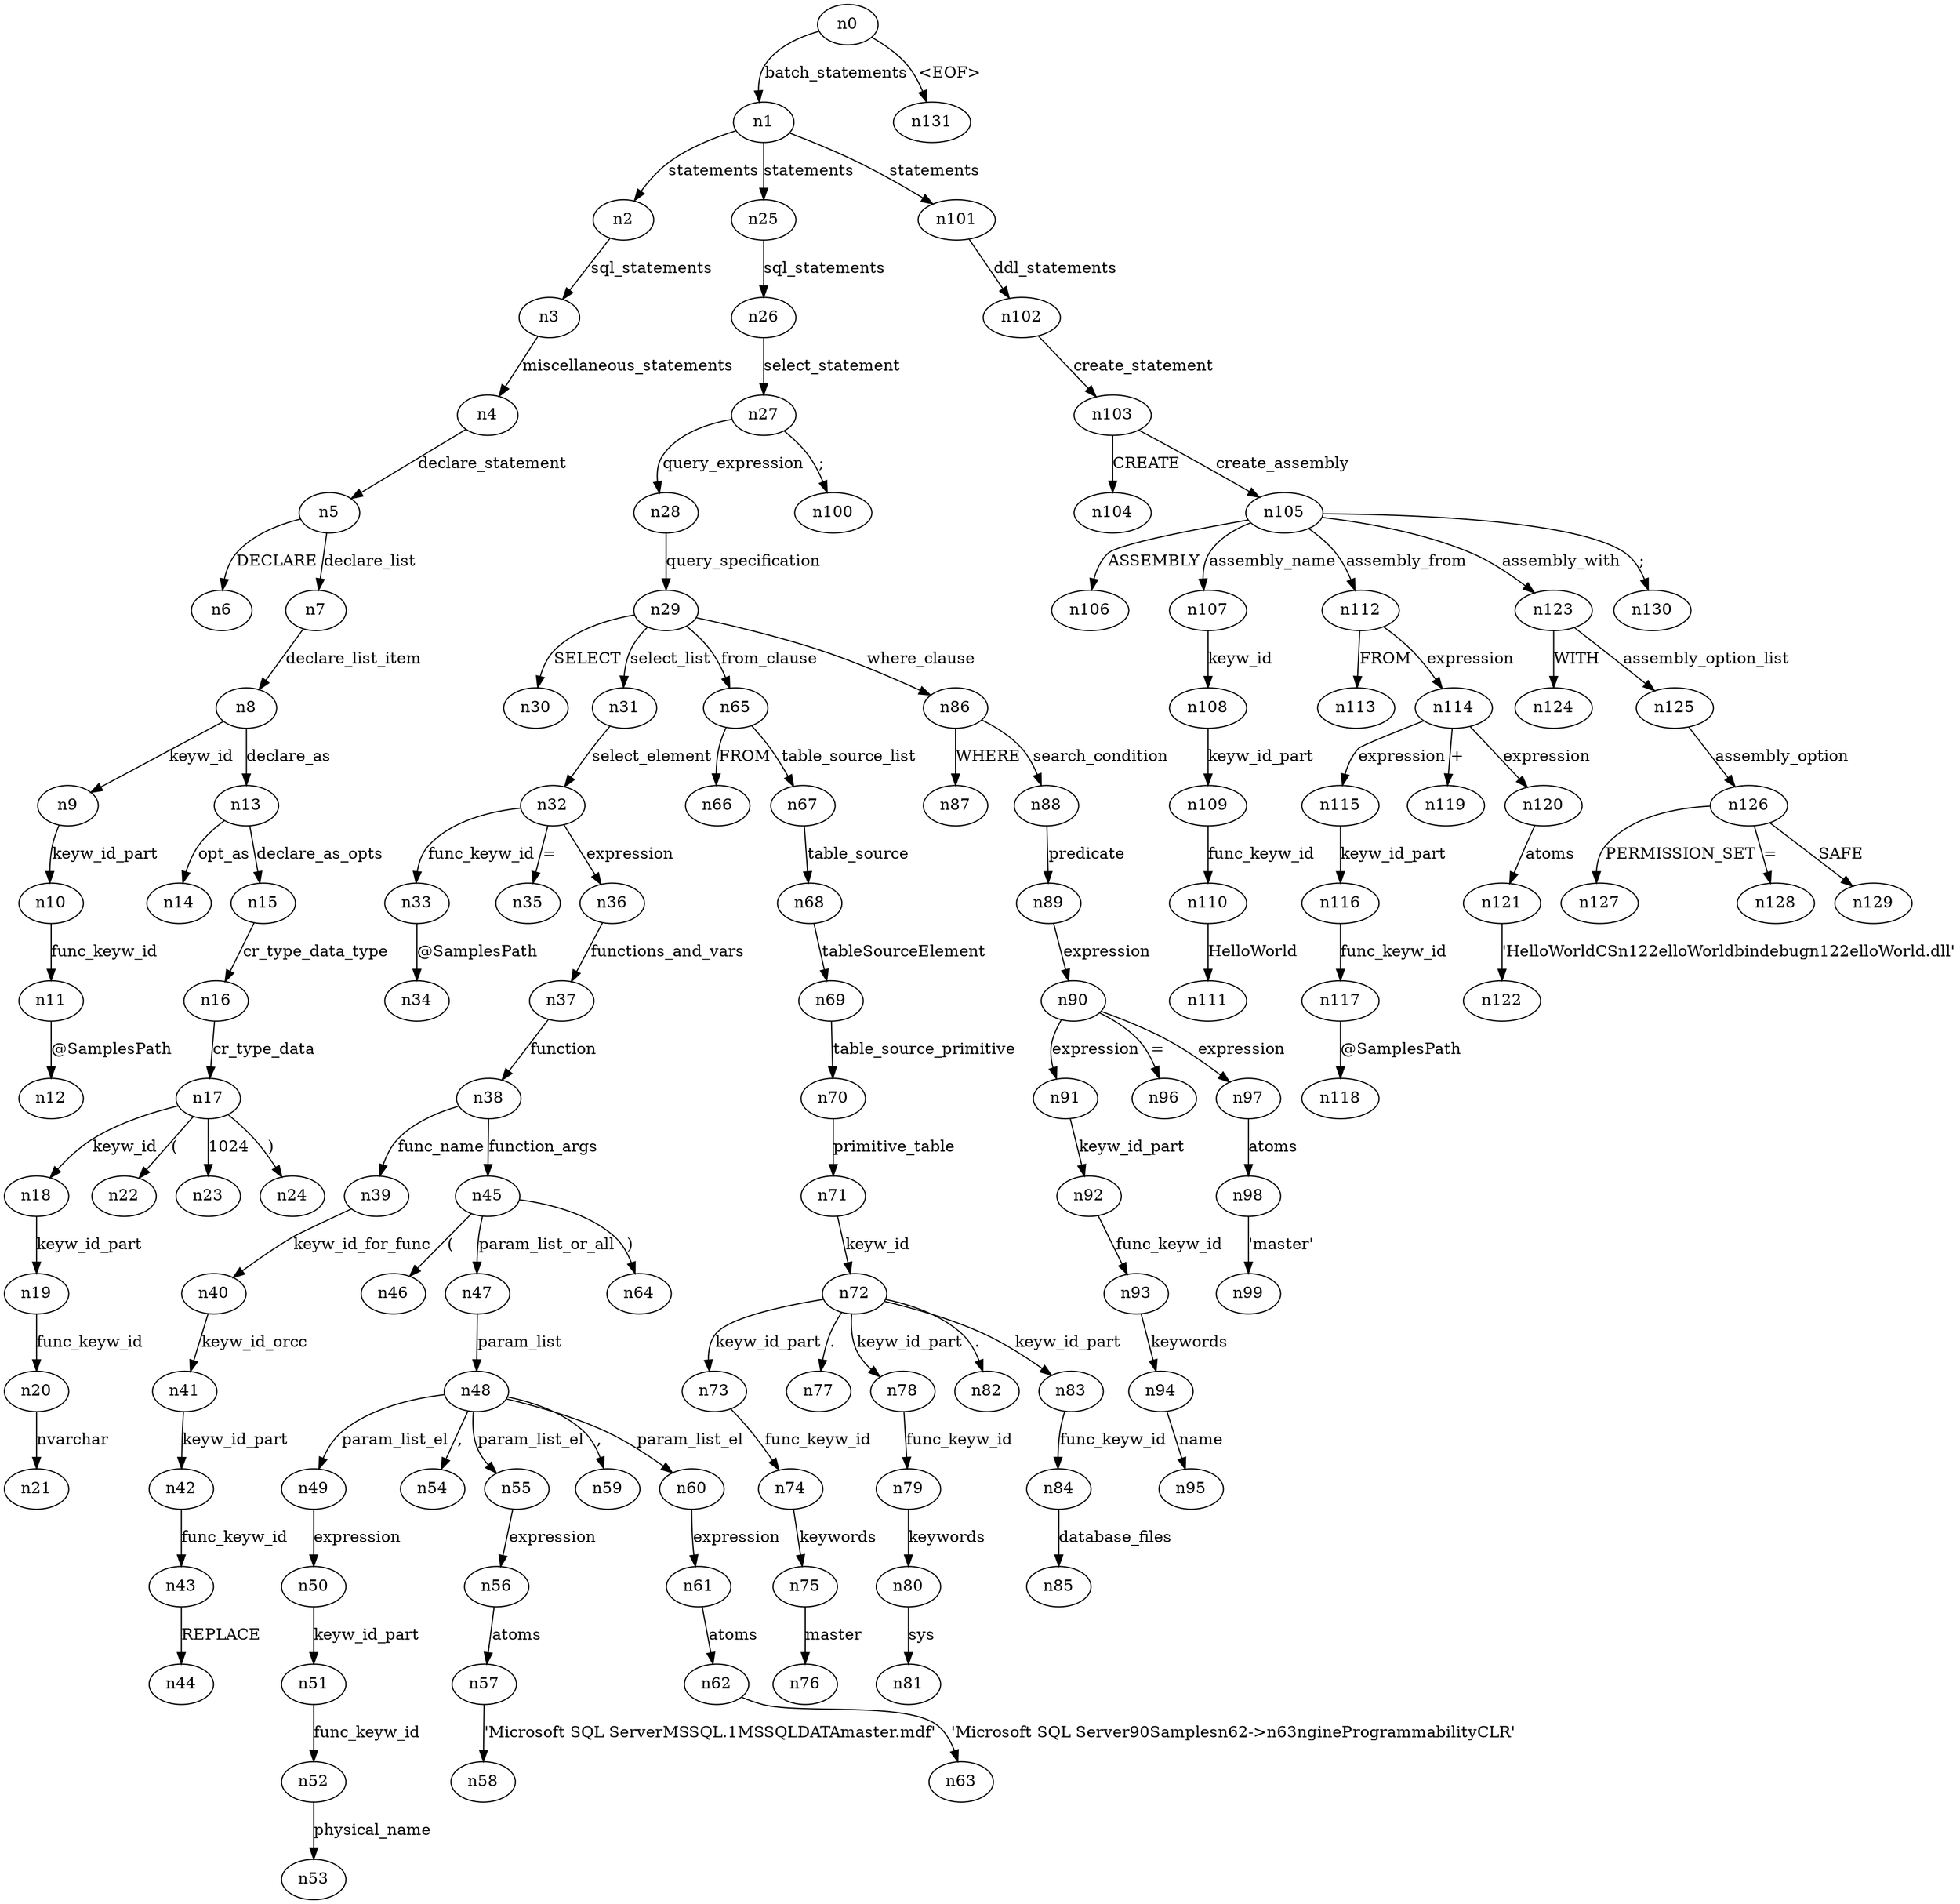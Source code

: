 digraph ParseTree {
  n0 -> n1 [label="batch_statements"];
  n1 -> n2 [label="statements"];
  n2 -> n3 [label="sql_statements"];
  n3 -> n4 [label="miscellaneous_statements"];
  n4 -> n5 [label="declare_statement"];
  n5 -> n6 [label="DECLARE"];
  n5 -> n7 [label="declare_list"];
  n7 -> n8 [label="declare_list_item"];
  n8 -> n9 [label="keyw_id"];
  n9 -> n10 [label="keyw_id_part"];
  n10 -> n11 [label="func_keyw_id"];
  n11 -> n12 [label="@SamplesPath"];
  n8 -> n13 [label="declare_as"];
  n13 -> n14 [label="opt_as"];
  n13 -> n15 [label="declare_as_opts"];
  n15 -> n16 [label="cr_type_data_type"];
  n16 -> n17 [label="cr_type_data"];
  n17 -> n18 [label="keyw_id"];
  n18 -> n19 [label="keyw_id_part"];
  n19 -> n20 [label="func_keyw_id"];
  n20 -> n21 [label="nvarchar"];
  n17 -> n22 [label="("];
  n17 -> n23 [label="1024"];
  n17 -> n24 [label=")"];
  n1 -> n25 [label="statements"];
  n25 -> n26 [label="sql_statements"];
  n26 -> n27 [label="select_statement"];
  n27 -> n28 [label="query_expression"];
  n28 -> n29 [label="query_specification"];
  n29 -> n30 [label="SELECT"];
  n29 -> n31 [label="select_list"];
  n31 -> n32 [label="select_element"];
  n32 -> n33 [label="func_keyw_id"];
  n33 -> n34 [label="@SamplesPath"];
  n32 -> n35 [label="="];
  n32 -> n36 [label="expression"];
  n36 -> n37 [label="functions_and_vars"];
  n37 -> n38 [label="function"];
  n38 -> n39 [label="func_name"];
  n39 -> n40 [label="keyw_id_for_func"];
  n40 -> n41 [label="keyw_id_orcc"];
  n41 -> n42 [label="keyw_id_part"];
  n42 -> n43 [label="func_keyw_id"];
  n43 -> n44 [label="REPLACE"];
  n38 -> n45 [label="function_args"];
  n45 -> n46 [label="("];
  n45 -> n47 [label="param_list_or_all"];
  n47 -> n48 [label="param_list"];
  n48 -> n49 [label="param_list_el"];
  n49 -> n50 [label="expression"];
  n50 -> n51 [label="keyw_id_part"];
  n51 -> n52 [label="func_keyw_id"];
  n52 -> n53 [label="physical_name"];
  n48 -> n54 [label=","];
  n48 -> n55 [label="param_list_el"];
  n55 -> n56 [label="expression"];
  n56 -> n57 [label="atoms"];
  n57 -> n58 [label="'Microsoft SQL Server\MSSQL.1\MSSQL\DATA\master.mdf'"];
  n48 -> n59 [label=","];
  n48 -> n60 [label="param_list_el"];
  n60 -> n61 [label="expression"];
  n61 -> n62 [label="atoms"];
  n62 -> n63 [label="'Microsoft SQL Server\90\Samples\Engine\Programmability\CLR\'"];
  n45 -> n64 [label=")"];
  n29 -> n65 [label="from_clause"];
  n65 -> n66 [label="FROM"];
  n65 -> n67 [label="table_source_list"];
  n67 -> n68 [label="table_source"];
  n68 -> n69 [label="tableSourceElement"];
  n69 -> n70 [label="table_source_primitive"];
  n70 -> n71 [label="primitive_table"];
  n71 -> n72 [label="keyw_id"];
  n72 -> n73 [label="keyw_id_part"];
  n73 -> n74 [label="func_keyw_id"];
  n74 -> n75 [label="keywords"];
  n75 -> n76 [label="master"];
  n72 -> n77 [label="."];
  n72 -> n78 [label="keyw_id_part"];
  n78 -> n79 [label="func_keyw_id"];
  n79 -> n80 [label="keywords"];
  n80 -> n81 [label="sys"];
  n72 -> n82 [label="."];
  n72 -> n83 [label="keyw_id_part"];
  n83 -> n84 [label="func_keyw_id"];
  n84 -> n85 [label="database_files"];
  n29 -> n86 [label="where_clause"];
  n86 -> n87 [label="WHERE"];
  n86 -> n88 [label="search_condition"];
  n88 -> n89 [label="predicate"];
  n89 -> n90 [label="expression"];
  n90 -> n91 [label="expression"];
  n91 -> n92 [label="keyw_id_part"];
  n92 -> n93 [label="func_keyw_id"];
  n93 -> n94 [label="keywords"];
  n94 -> n95 [label="name"];
  n90 -> n96 [label="="];
  n90 -> n97 [label="expression"];
  n97 -> n98 [label="atoms"];
  n98 -> n99 [label="'master'"];
  n27 -> n100 [label=";"];
  n1 -> n101 [label="statements"];
  n101 -> n102 [label="ddl_statements"];
  n102 -> n103 [label="create_statement"];
  n103 -> n104 [label="CREATE"];
  n103 -> n105 [label="create_assembly"];
  n105 -> n106 [label="ASSEMBLY"];
  n105 -> n107 [label="assembly_name"];
  n107 -> n108 [label="keyw_id"];
  n108 -> n109 [label="keyw_id_part"];
  n109 -> n110 [label="func_keyw_id"];
  n110 -> n111 [label="HelloWorld"];
  n105 -> n112 [label="assembly_from"];
  n112 -> n113 [label="FROM"];
  n112 -> n114 [label="expression"];
  n114 -> n115 [label="expression"];
  n115 -> n116 [label="keyw_id_part"];
  n116 -> n117 [label="func_keyw_id"];
  n117 -> n118 [label="@SamplesPath"];
  n114 -> n119 [label="+"];
  n114 -> n120 [label="expression"];
  n120 -> n121 [label="atoms"];
  n121 -> n122 [label="'HelloWorld\CS\HelloWorld\bin\debug\HelloWorld.dll'"];
  n105 -> n123 [label="assembly_with"];
  n123 -> n124 [label="WITH"];
  n123 -> n125 [label="assembly_option_list"];
  n125 -> n126 [label="assembly_option"];
  n126 -> n127 [label="PERMISSION_SET"];
  n126 -> n128 [label="="];
  n126 -> n129 [label="SAFE"];
  n105 -> n130 [label=";"];
  n0 -> n131 [label="<EOF>"];
}